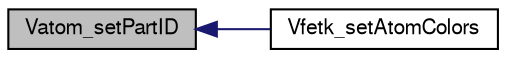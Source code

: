 digraph "Vatom_setPartID"
{
  edge [fontname="FreeSans",fontsize="10",labelfontname="FreeSans",labelfontsize="10"];
  node [fontname="FreeSans",fontsize="10",shape=record];
  rankdir="LR";
  Node1 [label="Vatom_setPartID",height=0.2,width=0.4,color="black", fillcolor="grey75", style="filled" fontcolor="black"];
  Node1 -> Node2 [dir="back",color="midnightblue",fontsize="10",style="solid",fontname="FreeSans"];
  Node2 [label="Vfetk_setAtomColors",height=0.2,width=0.4,color="black", fillcolor="white", style="filled",URL="$group___vfetk.html#gad54708c21326749cf86129d21bdeaf58",tooltip="Transfer color (partition ID) information frmo a partitioned mesh to the atoms."];
}
